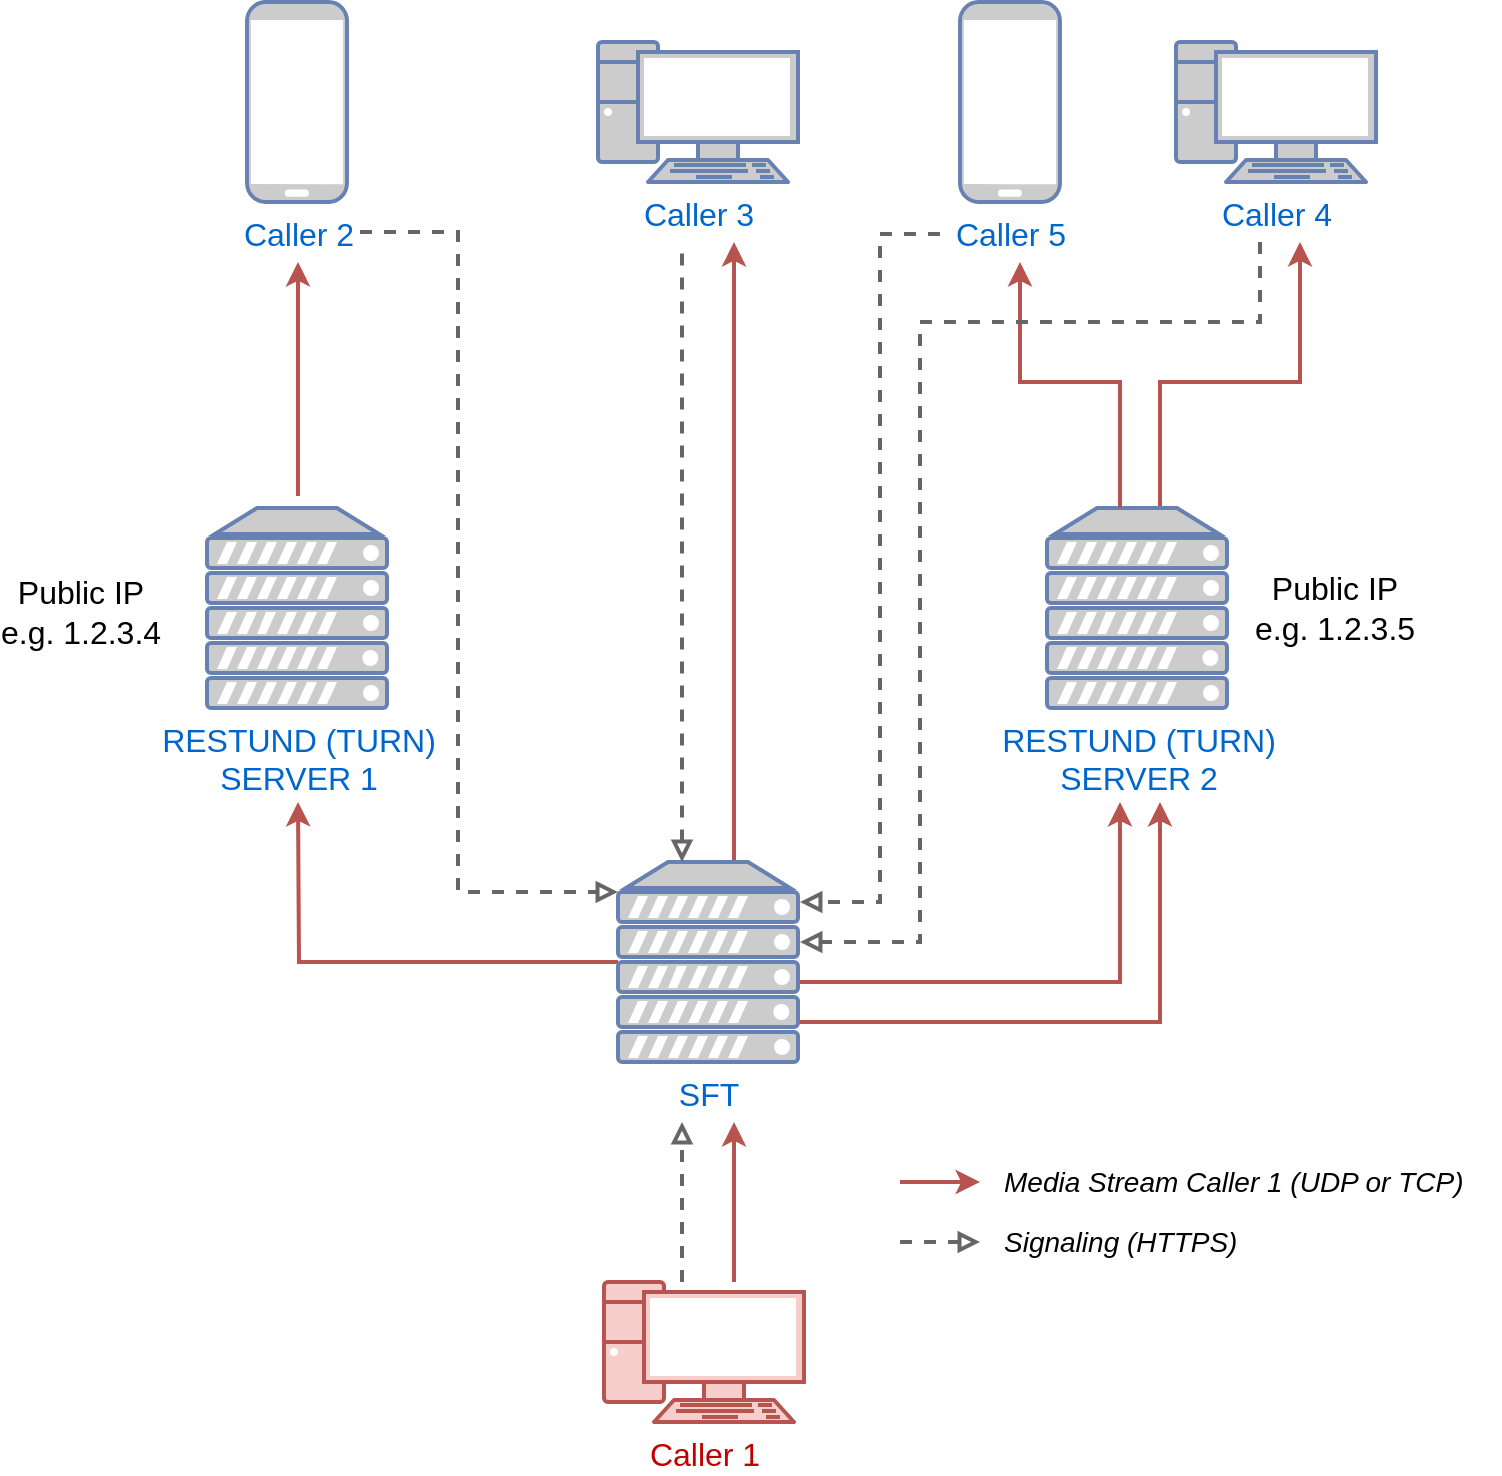 <mxfile version="14.5.0" type="device"><diagram id="Kw7UC83VIqYWD_f5WXHu" name="Page-1"><mxGraphModel dx="1425" dy="786" grid="1" gridSize="10" guides="1" tooltips="1" connect="1" arrows="1" fold="1" page="1" pageScale="1" pageWidth="827" pageHeight="1169" math="0" shadow="0"><root><mxCell id="0"/><mxCell id="1" parent="0"/><mxCell id="N1Iq5-3rEitvKL_GFd5k-17" value="" style="edgeStyle=orthogonalEdgeStyle;rounded=0;orthogonalLoop=1;jettySize=auto;html=1;fontSize=16;endArrow=none;endFill=0;startArrow=classic;startFill=1;fillColor=#f8cecc;strokeColor=#b85450;strokeWidth=2;" parent="1" edge="1" target="N1Iq5-3rEitvKL_GFd5k-3"><mxGeometry relative="1" as="geometry"><mxPoint x="710" y="180" as="sourcePoint"/><mxPoint x="748" y="290" as="targetPoint"/><Array as="points"><mxPoint x="710" y="250"/><mxPoint x="640" y="250"/></Array></mxGeometry></mxCell><mxCell id="N1Iq5-3rEitvKL_GFd5k-2" value="RESTUND (TURN)&lt;br style=&quot;font-size: 16px;&quot;&gt;&lt;div style=&quot;font-size: 16px;&quot;&gt;SERVER 1&lt;/div&gt;&lt;div style=&quot;font-size: 16px;&quot;&gt;&lt;br style=&quot;font-size: 16px;&quot;&gt;&lt;/div&gt;" style="fontColor=#0066CC;verticalAlign=top;verticalLabelPosition=bottom;labelPosition=center;align=center;html=1;outlineConnect=0;fillColor=#CCCCCC;strokeColor=#6881B3;gradientColor=none;gradientDirection=north;strokeWidth=2;shape=mxgraph.networks.server;fontSize=16;" parent="1" vertex="1"><mxGeometry x="163.5" y="313" width="90" height="100" as="geometry"/></mxCell><mxCell id="N1Iq5-3rEitvKL_GFd5k-3" value="RESTUND (TURN)&lt;br style=&quot;font-size: 16px;&quot;&gt;&lt;div style=&quot;font-size: 16px;&quot;&gt;SERVER 2&lt;br style=&quot;font-size: 16px;&quot;&gt;&lt;/div&gt;" style="fontColor=#0066CC;verticalAlign=top;verticalLabelPosition=bottom;labelPosition=center;align=center;html=1;outlineConnect=0;fillColor=#CCCCCC;strokeColor=#6881B3;gradientColor=none;gradientDirection=north;strokeWidth=2;shape=mxgraph.networks.server;fontSize=16;" parent="1" vertex="1"><mxGeometry x="583.5" y="313" width="90" height="100" as="geometry"/></mxCell><mxCell id="N1Iq5-3rEitvKL_GFd5k-19" value="" style="edgeStyle=orthogonalEdgeStyle;rounded=0;orthogonalLoop=1;jettySize=auto;html=1;fontSize=16;startArrow=classic;startFill=1;endArrow=none;endFill=0;fillColor=#f8cecc;strokeColor=#b85450;strokeWidth=2;" parent="1" edge="1" target="N1Iq5-3rEitvKL_GFd5k-3"><mxGeometry relative="1" as="geometry"><mxPoint x="570" y="190" as="sourcePoint"/><mxPoint x="584" y="328" as="targetPoint"/><Array as="points"><mxPoint x="570" y="190"/><mxPoint x="570" y="250"/><mxPoint x="620" y="250"/></Array></mxGeometry></mxCell><mxCell id="N1Iq5-3rEitvKL_GFd5k-21" value="" style="edgeStyle=orthogonalEdgeStyle;rounded=0;orthogonalLoop=1;jettySize=auto;html=1;entryX=0.5;entryY=0;entryDx=0;entryDy=0;entryPerimeter=0;fontSize=16;startArrow=classic;startFill=1;endArrow=none;endFill=0;fillColor=#f8cecc;strokeColor=#b85450;strokeWidth=2;" parent="1" edge="1"><mxGeometry relative="1" as="geometry"><mxPoint x="209" y="190" as="sourcePoint"/><mxPoint x="209" y="307" as="targetPoint"/><Array as="points"><mxPoint x="209" y="200"/></Array></mxGeometry></mxCell><mxCell id="N1Iq5-3rEitvKL_GFd5k-10" value="Caller 2" style="fontColor=#0066CC;verticalAlign=top;verticalLabelPosition=bottom;labelPosition=center;align=center;html=1;outlineConnect=0;fillColor=#CCCCCC;strokeColor=#6881B3;gradientColor=none;gradientDirection=north;strokeWidth=2;shape=mxgraph.networks.mobile;fontSize=16;" parent="1" vertex="1"><mxGeometry x="183.5" y="60" width="50" height="100" as="geometry"/></mxCell><mxCell id="aRvqizo_cmCN6MtRwSVR-20" style="edgeStyle=orthogonalEdgeStyle;rounded=0;jumpSize=15;orthogonalLoop=1;jettySize=auto;html=1;dashed=1;startArrow=none;startFill=0;endArrow=block;endFill=0;strokeWidth=2;fontColor=#C20000;fillColor=#f5f5f5;strokeColor=#666666;" edge="1" parent="1"><mxGeometry relative="1" as="geometry"><mxPoint x="460" y="530" as="targetPoint"/><mxPoint x="690" y="180" as="sourcePoint"/><Array as="points"><mxPoint x="690" y="220"/><mxPoint x="520" y="220"/><mxPoint x="520" y="530"/></Array></mxGeometry></mxCell><mxCell id="N1Iq5-3rEitvKL_GFd5k-9" value="&lt;div style=&quot;font-size: 16px&quot;&gt;Caller 4&lt;br&gt;&lt;/div&gt;" style="fontColor=#0066CC;verticalAlign=top;verticalLabelPosition=bottom;labelPosition=center;align=center;html=1;outlineConnect=0;fillColor=#CCCCCC;strokeColor=#6881B3;gradientColor=none;gradientDirection=north;strokeWidth=2;shape=mxgraph.networks.pc;fontSize=16;" parent="1" vertex="1"><mxGeometry x="648" y="80" width="100" height="70" as="geometry"/></mxCell><mxCell id="aRvqizo_cmCN6MtRwSVR-19" style="edgeStyle=orthogonalEdgeStyle;rounded=0;jumpSize=15;orthogonalLoop=1;jettySize=auto;html=1;dashed=1;startArrow=none;startFill=0;endArrow=block;endFill=0;strokeWidth=2;fontColor=#C20000;fillColor=#f5f5f5;strokeColor=#666666;" edge="1" parent="1"><mxGeometry relative="1" as="geometry"><mxPoint x="460" y="510" as="targetPoint"/><mxPoint x="530" y="176" as="sourcePoint"/><Array as="points"><mxPoint x="500" y="176"/><mxPoint x="500" y="510"/></Array></mxGeometry></mxCell><mxCell id="N1Iq5-3rEitvKL_GFd5k-13" value="Caller 5" style="fontColor=#0066CC;verticalAlign=top;verticalLabelPosition=bottom;labelPosition=center;align=center;html=1;outlineConnect=0;fillColor=#CCCCCC;strokeColor=#6881B3;gradientColor=none;gradientDirection=north;strokeWidth=2;shape=mxgraph.networks.mobile;fontSize=16;" parent="1" vertex="1"><mxGeometry x="540" y="60" width="50" height="100" as="geometry"/></mxCell><mxCell id="N1Iq5-3rEitvKL_GFd5k-31" value="&lt;div style=&quot;font-size: 16px;&quot;&gt;Public IP &lt;br style=&quot;font-size: 16px;&quot;&gt;&lt;/div&gt;&lt;div style=&quot;font-size: 16px;&quot;&gt;e.g. 1.2.3.4&lt;/div&gt;" style="text;html=1;resizable=0;autosize=1;align=center;verticalAlign=middle;points=[];fillColor=none;strokeColor=none;rounded=0;fontSize=16;" parent="1" vertex="1"><mxGeometry x="60" y="350" width="80" height="30" as="geometry"/></mxCell><mxCell id="N1Iq5-3rEitvKL_GFd5k-32" value="&lt;div style=&quot;font-size: 16px;&quot;&gt;Public IP &lt;br style=&quot;font-size: 16px;&quot;&gt;&lt;/div&gt;&lt;div style=&quot;font-size: 16px;&quot;&gt;e.g. 1.2.3.5&lt;/div&gt;" style="text;html=1;resizable=0;autosize=1;align=center;verticalAlign=middle;points=[];fillColor=none;strokeColor=none;rounded=0;fontSize=16;" parent="1" vertex="1"><mxGeometry x="687" y="348" width="80" height="30" as="geometry"/></mxCell><mxCell id="aRvqizo_cmCN6MtRwSVR-8" style="edgeStyle=orthogonalEdgeStyle;rounded=0;jumpSize=15;orthogonalLoop=1;jettySize=auto;html=1;startArrow=none;startFill=0;endArrow=classic;endFill=1;strokeWidth=2;fillColor=#f8cecc;strokeColor=#b85450;" edge="1" parent="1" source="aRvqizo_cmCN6MtRwSVR-1"><mxGeometry relative="1" as="geometry"><mxPoint x="209" y="460" as="targetPoint"/></mxGeometry></mxCell><mxCell id="aRvqizo_cmCN6MtRwSVR-9" style="edgeStyle=orthogonalEdgeStyle;rounded=0;jumpSize=15;orthogonalLoop=1;jettySize=auto;html=1;startArrow=none;startFill=0;endArrow=classic;endFill=1;strokeWidth=2;fillColor=#f8cecc;strokeColor=#b85450;" edge="1" parent="1"><mxGeometry relative="1" as="geometry"><mxPoint x="427" y="490" as="sourcePoint"/><mxPoint x="427" y="180" as="targetPoint"/></mxGeometry></mxCell><mxCell id="aRvqizo_cmCN6MtRwSVR-10" style="edgeStyle=orthogonalEdgeStyle;rounded=0;jumpSize=15;orthogonalLoop=1;jettySize=auto;html=1;startArrow=none;startFill=0;endArrow=classic;endFill=1;strokeWidth=2;fillColor=#f8cecc;strokeColor=#b85450;" edge="1" parent="1" source="aRvqizo_cmCN6MtRwSVR-1"><mxGeometry relative="1" as="geometry"><mxPoint x="620" y="460" as="targetPoint"/><Array as="points"><mxPoint x="620" y="550"/></Array></mxGeometry></mxCell><mxCell id="aRvqizo_cmCN6MtRwSVR-11" style="edgeStyle=orthogonalEdgeStyle;rounded=0;jumpSize=15;orthogonalLoop=1;jettySize=auto;html=1;startArrow=none;startFill=0;endArrow=classic;endFill=1;strokeWidth=2;fillColor=#f8cecc;strokeColor=#b85450;" edge="1" parent="1" source="aRvqizo_cmCN6MtRwSVR-1"><mxGeometry relative="1" as="geometry"><mxPoint x="640" y="460" as="targetPoint"/><Array as="points"><mxPoint x="640" y="570"/><mxPoint x="640" y="470"/></Array></mxGeometry></mxCell><mxCell id="aRvqizo_cmCN6MtRwSVR-1" value="SFT" style="fontColor=#0066CC;verticalAlign=top;verticalLabelPosition=bottom;labelPosition=center;align=center;html=1;outlineConnect=0;fillColor=#CCCCCC;strokeColor=#6881B3;gradientColor=none;gradientDirection=north;strokeWidth=2;shape=mxgraph.networks.server;fontSize=16;" vertex="1" parent="1"><mxGeometry x="369" y="490" width="90" height="100" as="geometry"/></mxCell><mxCell id="aRvqizo_cmCN6MtRwSVR-7" style="edgeStyle=orthogonalEdgeStyle;rounded=0;orthogonalLoop=1;jettySize=auto;html=1;strokeWidth=2;fillColor=#f8cecc;strokeColor=#b85450;" edge="1" parent="1"><mxGeometry relative="1" as="geometry"><mxPoint x="427" y="700" as="sourcePoint"/><mxPoint x="427" y="620" as="targetPoint"/></mxGeometry></mxCell><mxCell id="aRvqizo_cmCN6MtRwSVR-4" value="&lt;div style=&quot;font-size: 16px&quot;&gt;Caller 1&lt;/div&gt;" style="verticalAlign=top;verticalLabelPosition=bottom;labelPosition=center;align=center;html=1;outlineConnect=0;fillColor=#f8cecc;strokeColor=#b85450;gradientDirection=north;strokeWidth=2;shape=mxgraph.networks.pc;fontSize=16;fontColor=#C20000;" vertex="1" parent="1"><mxGeometry x="362" y="700" width="100" height="70" as="geometry"/></mxCell><mxCell id="aRvqizo_cmCN6MtRwSVR-5" value="&lt;div style=&quot;font-size: 16px&quot;&gt;Caller 3&lt;br&gt;&lt;/div&gt;" style="fontColor=#0066CC;verticalAlign=top;verticalLabelPosition=bottom;labelPosition=center;align=center;html=1;outlineConnect=0;fillColor=#CCCCCC;strokeColor=#6881B3;gradientColor=none;gradientDirection=north;strokeWidth=2;shape=mxgraph.networks.pc;fontSize=16;" vertex="1" parent="1"><mxGeometry x="359" y="80" width="100" height="70" as="geometry"/></mxCell><mxCell id="aRvqizo_cmCN6MtRwSVR-12" value="" style="endArrow=classic;html=1;strokeWidth=2;fillColor=#f8cecc;strokeColor=#b85450;" edge="1" parent="1"><mxGeometry width="50" height="50" relative="1" as="geometry"><mxPoint x="510" y="650" as="sourcePoint"/><mxPoint x="550" y="650" as="targetPoint"/></mxGeometry></mxCell><mxCell id="aRvqizo_cmCN6MtRwSVR-14" style="edgeStyle=orthogonalEdgeStyle;rounded=0;orthogonalLoop=1;jettySize=auto;html=1;strokeWidth=2;fillColor=#f5f5f5;strokeColor=#666666;dashed=1;endArrow=block;endFill=0;" edge="1" parent="1"><mxGeometry relative="1" as="geometry"><mxPoint x="401" y="700" as="sourcePoint"/><mxPoint x="401" y="620" as="targetPoint"/></mxGeometry></mxCell><mxCell id="aRvqizo_cmCN6MtRwSVR-15" style="edgeStyle=orthogonalEdgeStyle;rounded=0;jumpSize=15;orthogonalLoop=1;jettySize=auto;html=1;startArrow=block;startFill=0;endArrow=none;endFill=0;strokeWidth=2;fillColor=#f5f5f5;strokeColor=#666666;dashed=1;" edge="1" parent="1"><mxGeometry relative="1" as="geometry"><mxPoint x="401" y="490" as="sourcePoint"/><mxPoint x="401" y="180" as="targetPoint"/></mxGeometry></mxCell><mxCell id="aRvqizo_cmCN6MtRwSVR-17" style="edgeStyle=orthogonalEdgeStyle;rounded=0;jumpSize=15;orthogonalLoop=1;jettySize=auto;html=1;entryX=0;entryY=0.15;entryDx=0;entryDy=0;entryPerimeter=0;startArrow=none;startFill=0;endArrow=block;endFill=0;strokeWidth=2;dashed=1;fillColor=#f5f5f5;strokeColor=#666666;" edge="1" parent="1" target="aRvqizo_cmCN6MtRwSVR-1"><mxGeometry relative="1" as="geometry"><mxPoint x="240" y="175" as="sourcePoint"/><mxPoint x="345" y="500" as="targetPoint"/><Array as="points"><mxPoint x="289" y="175"/><mxPoint x="289" y="505"/></Array></mxGeometry></mxCell><mxCell id="aRvqizo_cmCN6MtRwSVR-21" value="" style="endArrow=block;html=1;strokeWidth=2;fillColor=#f5f5f5;strokeColor=#666666;endFill=0;dashed=1;" edge="1" parent="1"><mxGeometry width="50" height="50" relative="1" as="geometry"><mxPoint x="510" y="680" as="sourcePoint"/><mxPoint x="550" y="680" as="targetPoint"/></mxGeometry></mxCell><mxCell id="aRvqizo_cmCN6MtRwSVR-22" value="Signaling (HTTPS)" style="text;html=1;strokeColor=none;fillColor=none;align=left;verticalAlign=middle;whiteSpace=wrap;rounded=0;fontSize=14;fontStyle=2" vertex="1" parent="1"><mxGeometry x="560" y="670" width="130" height="20" as="geometry"/></mxCell><mxCell id="aRvqizo_cmCN6MtRwSVR-23" value="Media Stream Caller 1 (UDP or TCP)" style="text;html=1;strokeColor=none;fillColor=none;align=left;verticalAlign=middle;whiteSpace=wrap;rounded=0;fontSize=14;fontStyle=2" vertex="1" parent="1"><mxGeometry x="560" y="640" width="250" height="20" as="geometry"/></mxCell></root></mxGraphModel></diagram></mxfile>